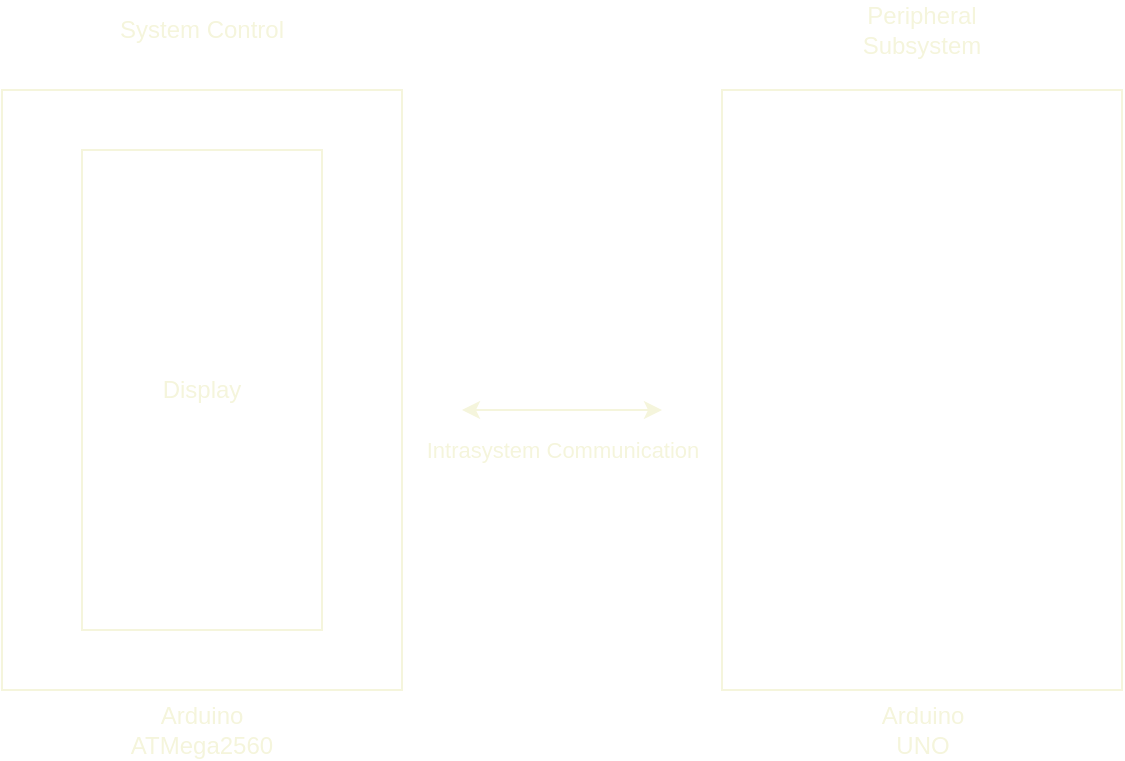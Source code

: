 <mxfile version="13.6.2" type="device"><diagram id="sUcfdSjTWb1PDUYNIpD8" name="Page-1"><mxGraphModel dx="1038" dy="499" grid="1" gridSize="10" guides="1" tooltips="1" connect="1" arrows="1" fold="1" page="1" pageScale="1" pageWidth="740" pageHeight="600" math="0" shadow="0"><root><mxCell id="0"/><mxCell id="1" parent="0"/><mxCell id="iOmAvreSO7AIEWeLhvNy-1" value="" style="rounded=0;whiteSpace=wrap;html=1;fillColor=none;strokeColor=#F5F5DC;fontColor=#F5F5DC;" vertex="1" parent="1"><mxGeometry x="90" y="150" width="200" height="300" as="geometry"/></mxCell><mxCell id="iOmAvreSO7AIEWeLhvNy-2" value="" style="rounded=0;whiteSpace=wrap;html=1;fillColor=none;strokeColor=#F5F5DC;fontColor=#F5F5DC;" vertex="1" parent="1"><mxGeometry x="450" y="150" width="200" height="300" as="geometry"/></mxCell><mxCell id="iOmAvreSO7AIEWeLhvNy-3" value="Intrasystem Communication" style="endArrow=classic;startArrow=classic;html=1;labelBackgroundColor=none;fontColor=#F5F5DC;strokeColor=#F5F5DC;" edge="1" parent="1"><mxGeometry y="-20" width="50" height="50" relative="1" as="geometry"><mxPoint x="320" y="310" as="sourcePoint"/><mxPoint x="420" y="310" as="targetPoint"/><mxPoint as="offset"/></mxGeometry></mxCell><mxCell id="iOmAvreSO7AIEWeLhvNy-4" value="System Control" style="text;html=1;strokeColor=none;fillColor=none;align=center;verticalAlign=middle;whiteSpace=wrap;rounded=0;fontColor=#F5F5DC;" vertex="1" parent="1"><mxGeometry x="145" y="110" width="90" height="20" as="geometry"/></mxCell><mxCell id="iOmAvreSO7AIEWeLhvNy-5" value="Arduino UNO" style="text;html=1;strokeColor=none;fillColor=none;align=center;verticalAlign=middle;whiteSpace=wrap;rounded=0;fontColor=#F5F5DC;" vertex="1" parent="1"><mxGeometry x="517.5" y="460" width="65" height="20" as="geometry"/></mxCell><mxCell id="iOmAvreSO7AIEWeLhvNy-6" value="Arduino ATMega2560" style="text;html=1;strokeColor=none;fillColor=none;align=center;verticalAlign=middle;whiteSpace=wrap;rounded=0;fontColor=#F5F5DC;" vertex="1" parent="1"><mxGeometry x="145" y="460" width="90" height="20" as="geometry"/></mxCell><mxCell id="iOmAvreSO7AIEWeLhvNy-7" value="Peripheral Subsystem" style="text;html=1;strokeColor=none;fillColor=none;align=center;verticalAlign=middle;whiteSpace=wrap;rounded=0;fontColor=#F5F5DC;" vertex="1" parent="1"><mxGeometry x="505" y="110" width="90" height="20" as="geometry"/></mxCell><mxCell id="iOmAvreSO7AIEWeLhvNy-8" value="Display" style="rounded=0;whiteSpace=wrap;html=1;fillColor=none;strokeColor=#F5F5DC;fontColor=#F5F5DC;" vertex="1" parent="1"><mxGeometry x="130" y="180" width="120" height="240" as="geometry"/></mxCell></root></mxGraphModel></diagram></mxfile>